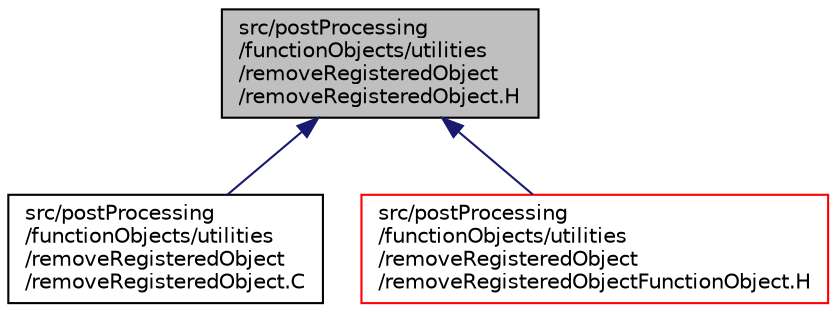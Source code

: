 digraph "src/postProcessing/functionObjects/utilities/removeRegisteredObject/removeRegisteredObject.H"
{
  bgcolor="transparent";
  edge [fontname="Helvetica",fontsize="10",labelfontname="Helvetica",labelfontsize="10"];
  node [fontname="Helvetica",fontsize="10",shape=record];
  Node1 [label="src/postProcessing\l/functionObjects/utilities\l/removeRegisteredObject\l/removeRegisteredObject.H",height=0.2,width=0.4,color="black", fillcolor="grey75", style="filled", fontcolor="black"];
  Node1 -> Node2 [dir="back",color="midnightblue",fontsize="10",style="solid",fontname="Helvetica"];
  Node2 [label="src/postProcessing\l/functionObjects/utilities\l/removeRegisteredObject\l/removeRegisteredObject.C",height=0.2,width=0.4,color="black",URL="$a09523.html"];
  Node1 -> Node3 [dir="back",color="midnightblue",fontsize="10",style="solid",fontname="Helvetica"];
  Node3 [label="src/postProcessing\l/functionObjects/utilities\l/removeRegisteredObject\l/removeRegisteredObjectFunctionObject.H",height=0.2,width=0.4,color="red",URL="$a09526.html"];
}
